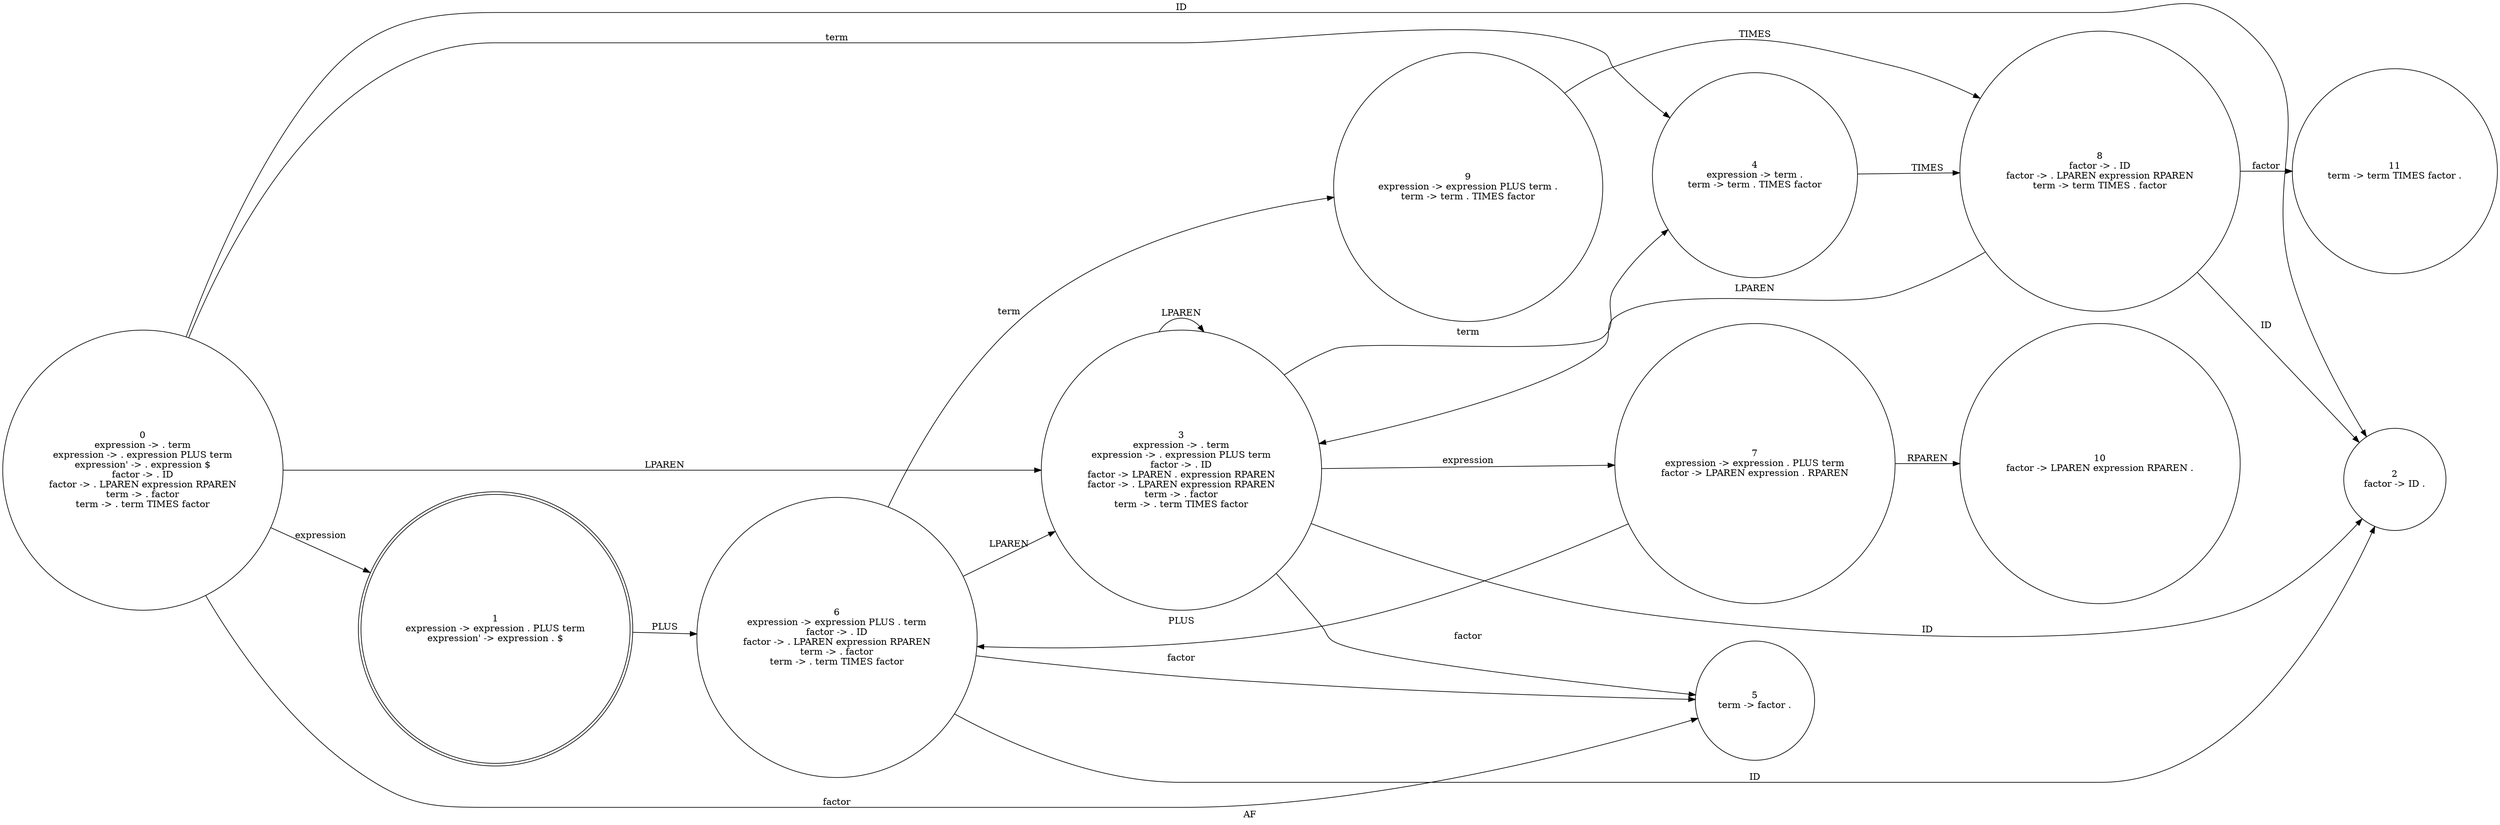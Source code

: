 // LR0
digraph {
	rankdir=LR
	label=AF
	0 [label="0
expression -> . term
expression -> . expression PLUS term
expression' -> . expression $
factor -> . ID
factor -> . LPAREN expression RPAREN
term -> . factor
term -> . term TIMES factor" shape=circle]
	1 [label="1
expression -> expression . PLUS term
expression' -> expression . $" shape=doublecircle]
	6 [label="6
expression -> expression PLUS . term
factor -> . ID
factor -> . LPAREN expression RPAREN
term -> . factor
term -> . term TIMES factor" shape=circle]
	2 [label="2
factor -> ID ." shape=circle]
	6 -> 2 [label=ID]
	3 [label="3
expression -> . term
expression -> . expression PLUS term
factor -> . ID
factor -> LPAREN . expression RPAREN
factor -> . LPAREN expression RPAREN
term -> . factor
term -> . term TIMES factor" shape=circle]
	7 [label="7
expression -> expression . PLUS term
factor -> LPAREN expression . RPAREN" shape=circle]
	10 [label="10
factor -> LPAREN expression RPAREN ." shape=circle]
	7 -> 10 [label=RPAREN]
	7 -> 6 [label=PLUS]
	3 -> 7 [label=expression]
	3 -> 2 [label=ID]
	3 -> 3 [label=LPAREN]
	4 [label="4
expression -> term .
term -> term . TIMES factor" shape=circle]
	8 [label="8
factor -> . ID
factor -> . LPAREN expression RPAREN
term -> term TIMES . factor" shape=circle]
	8 -> 2 [label=ID]
	8 -> 3 [label=LPAREN]
	11 [label="11
term -> term TIMES factor ." shape=circle]
	8 -> 11 [label=factor]
	4 -> 8 [label=TIMES]
	3 -> 4 [label=term]
	5 [label="5
term -> factor ." shape=circle]
	3 -> 5 [label=factor]
	6 -> 3 [label=LPAREN]
	9 [label="9
expression -> expression PLUS term .
term -> term . TIMES factor" shape=circle]
	9 -> 8 [label=TIMES]
	6 -> 9 [label=term]
	6 -> 5 [label=factor]
	1 -> 6 [label=PLUS]
	0 -> 1 [label=expression]
	0 -> 2 [label=ID]
	0 -> 3 [label=LPAREN]
	0 -> 4 [label=term]
	0 -> 5 [label=factor]
}

